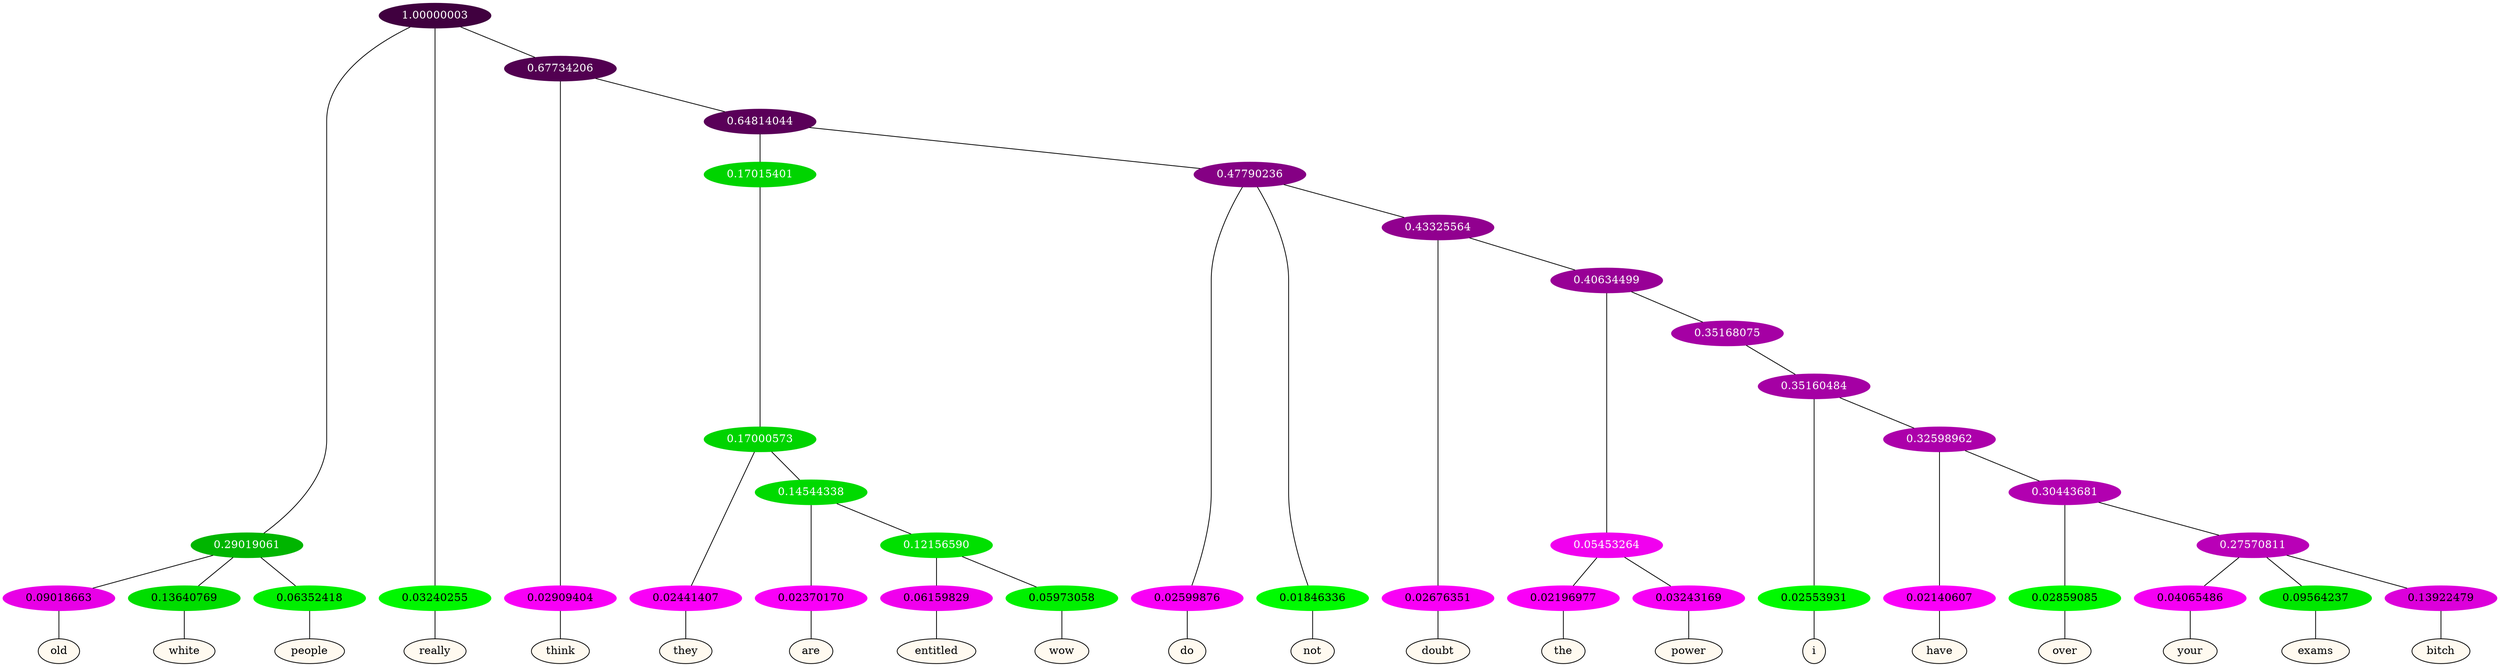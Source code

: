 graph {
	node [format=png height=0.15 nodesep=0.001 ordering=out overlap=prism overlap_scaling=0.01 ranksep=0.001 ratio=0.2 style=filled width=0.15]
	{
		rank=same
		a_w_4 [label=old color=black fillcolor=floralwhite style="filled,solid"]
		a_w_5 [label=white color=black fillcolor=floralwhite style="filled,solid"]
		a_w_6 [label=people color=black fillcolor=floralwhite style="filled,solid"]
		a_w_2 [label=really color=black fillcolor=floralwhite style="filled,solid"]
		a_w_7 [label=think color=black fillcolor=floralwhite style="filled,solid"]
		a_w_15 [label=they color=black fillcolor=floralwhite style="filled,solid"]
		a_w_19 [label=are color=black fillcolor=floralwhite style="filled,solid"]
		a_w_23 [label=entitled color=black fillcolor=floralwhite style="filled,solid"]
		a_w_24 [label=wow color=black fillcolor=floralwhite style="filled,solid"]
		a_w_12 [label=do color=black fillcolor=floralwhite style="filled,solid"]
		a_w_13 [label=not color=black fillcolor=floralwhite style="filled,solid"]
		a_w_17 [label=doubt color=black fillcolor=floralwhite style="filled,solid"]
		a_w_25 [label=the color=black fillcolor=floralwhite style="filled,solid"]
		a_w_26 [label=power color=black fillcolor=floralwhite style="filled,solid"]
		a_w_28 [label=i color=black fillcolor=floralwhite style="filled,solid"]
		a_w_30 [label=have color=black fillcolor=floralwhite style="filled,solid"]
		a_w_32 [label=over color=black fillcolor=floralwhite style="filled,solid"]
		a_w_34 [label=your color=black fillcolor=floralwhite style="filled,solid"]
		a_w_35 [label=exams color=black fillcolor=floralwhite style="filled,solid"]
		a_w_36 [label=bitch color=black fillcolor=floralwhite style="filled,solid"]
	}
	a_n_4 -- a_w_4
	a_n_5 -- a_w_5
	a_n_6 -- a_w_6
	a_n_2 -- a_w_2
	a_n_7 -- a_w_7
	a_n_15 -- a_w_15
	a_n_19 -- a_w_19
	a_n_23 -- a_w_23
	a_n_24 -- a_w_24
	a_n_12 -- a_w_12
	a_n_13 -- a_w_13
	a_n_17 -- a_w_17
	a_n_25 -- a_w_25
	a_n_26 -- a_w_26
	a_n_28 -- a_w_28
	a_n_30 -- a_w_30
	a_n_32 -- a_w_32
	a_n_34 -- a_w_34
	a_n_35 -- a_w_35
	a_n_36 -- a_w_36
	{
		rank=same
		a_n_4 [label=0.09018663 color="0.835 1.000 0.910" fontcolor=black]
		a_n_5 [label=0.13640769 color="0.334 1.000 0.864" fontcolor=black]
		a_n_6 [label=0.06352418 color="0.334 1.000 0.936" fontcolor=black]
		a_n_2 [label=0.03240255 color="0.334 1.000 0.968" fontcolor=black]
		a_n_7 [label=0.02909404 color="0.835 1.000 0.971" fontcolor=black]
		a_n_15 [label=0.02441407 color="0.835 1.000 0.976" fontcolor=black]
		a_n_19 [label=0.02370170 color="0.835 1.000 0.976" fontcolor=black]
		a_n_23 [label=0.06159829 color="0.835 1.000 0.938" fontcolor=black]
		a_n_24 [label=0.05973058 color="0.334 1.000 0.940" fontcolor=black]
		a_n_12 [label=0.02599876 color="0.835 1.000 0.974" fontcolor=black]
		a_n_13 [label=0.01846336 color="0.334 1.000 0.982" fontcolor=black]
		a_n_17 [label=0.02676351 color="0.835 1.000 0.973" fontcolor=black]
		a_n_25 [label=0.02196977 color="0.835 1.000 0.978" fontcolor=black]
		a_n_26 [label=0.03243169 color="0.835 1.000 0.968" fontcolor=black]
		a_n_28 [label=0.02553931 color="0.334 1.000 0.974" fontcolor=black]
		a_n_30 [label=0.02140607 color="0.835 1.000 0.979" fontcolor=black]
		a_n_32 [label=0.02859085 color="0.334 1.000 0.971" fontcolor=black]
		a_n_34 [label=0.04065486 color="0.835 1.000 0.959" fontcolor=black]
		a_n_35 [label=0.09564237 color="0.334 1.000 0.904" fontcolor=black]
		a_n_36 [label=0.13922479 color="0.835 1.000 0.861" fontcolor=black]
	}
	a_n_0 [label=1.00000003 color="0.835 1.000 0.250" fontcolor=grey99]
	a_n_1 [label=0.29019061 color="0.334 1.000 0.710" fontcolor=grey99]
	a_n_0 -- a_n_1
	a_n_0 -- a_n_2
	a_n_3 [label=0.67734206 color="0.835 1.000 0.323" fontcolor=grey99]
	a_n_0 -- a_n_3
	a_n_1 -- a_n_4
	a_n_1 -- a_n_5
	a_n_1 -- a_n_6
	a_n_3 -- a_n_7
	a_n_8 [label=0.64814044 color="0.835 1.000 0.352" fontcolor=grey99]
	a_n_3 -- a_n_8
	a_n_9 [label=0.17015401 color="0.334 1.000 0.830" fontcolor=grey99]
	a_n_8 -- a_n_9
	a_n_10 [label=0.47790236 color="0.835 1.000 0.522" fontcolor=grey99]
	a_n_8 -- a_n_10
	a_n_11 [label=0.17000573 color="0.334 1.000 0.830" fontcolor=grey99]
	a_n_9 -- a_n_11
	a_n_10 -- a_n_12
	a_n_10 -- a_n_13
	a_n_14 [label=0.43325564 color="0.835 1.000 0.567" fontcolor=grey99]
	a_n_10 -- a_n_14
	a_n_11 -- a_n_15
	a_n_16 [label=0.14544338 color="0.334 1.000 0.855" fontcolor=grey99]
	a_n_11 -- a_n_16
	a_n_14 -- a_n_17
	a_n_18 [label=0.40634499 color="0.835 1.000 0.594" fontcolor=grey99]
	a_n_14 -- a_n_18
	a_n_16 -- a_n_19
	a_n_20 [label=0.12156590 color="0.334 1.000 0.878" fontcolor=grey99]
	a_n_16 -- a_n_20
	a_n_21 [label=0.05453264 color="0.835 1.000 0.945" fontcolor=grey99]
	a_n_18 -- a_n_21
	a_n_22 [label=0.35168075 color="0.835 1.000 0.648" fontcolor=grey99]
	a_n_18 -- a_n_22
	a_n_20 -- a_n_23
	a_n_20 -- a_n_24
	a_n_21 -- a_n_25
	a_n_21 -- a_n_26
	a_n_27 [label=0.35160484 color="0.835 1.000 0.648" fontcolor=grey99]
	a_n_22 -- a_n_27
	a_n_27 -- a_n_28
	a_n_29 [label=0.32598962 color="0.835 1.000 0.674" fontcolor=grey99]
	a_n_27 -- a_n_29
	a_n_29 -- a_n_30
	a_n_31 [label=0.30443681 color="0.835 1.000 0.696" fontcolor=grey99]
	a_n_29 -- a_n_31
	a_n_31 -- a_n_32
	a_n_33 [label=0.27570811 color="0.835 1.000 0.724" fontcolor=grey99]
	a_n_31 -- a_n_33
	a_n_33 -- a_n_34
	a_n_33 -- a_n_35
	a_n_33 -- a_n_36
}
